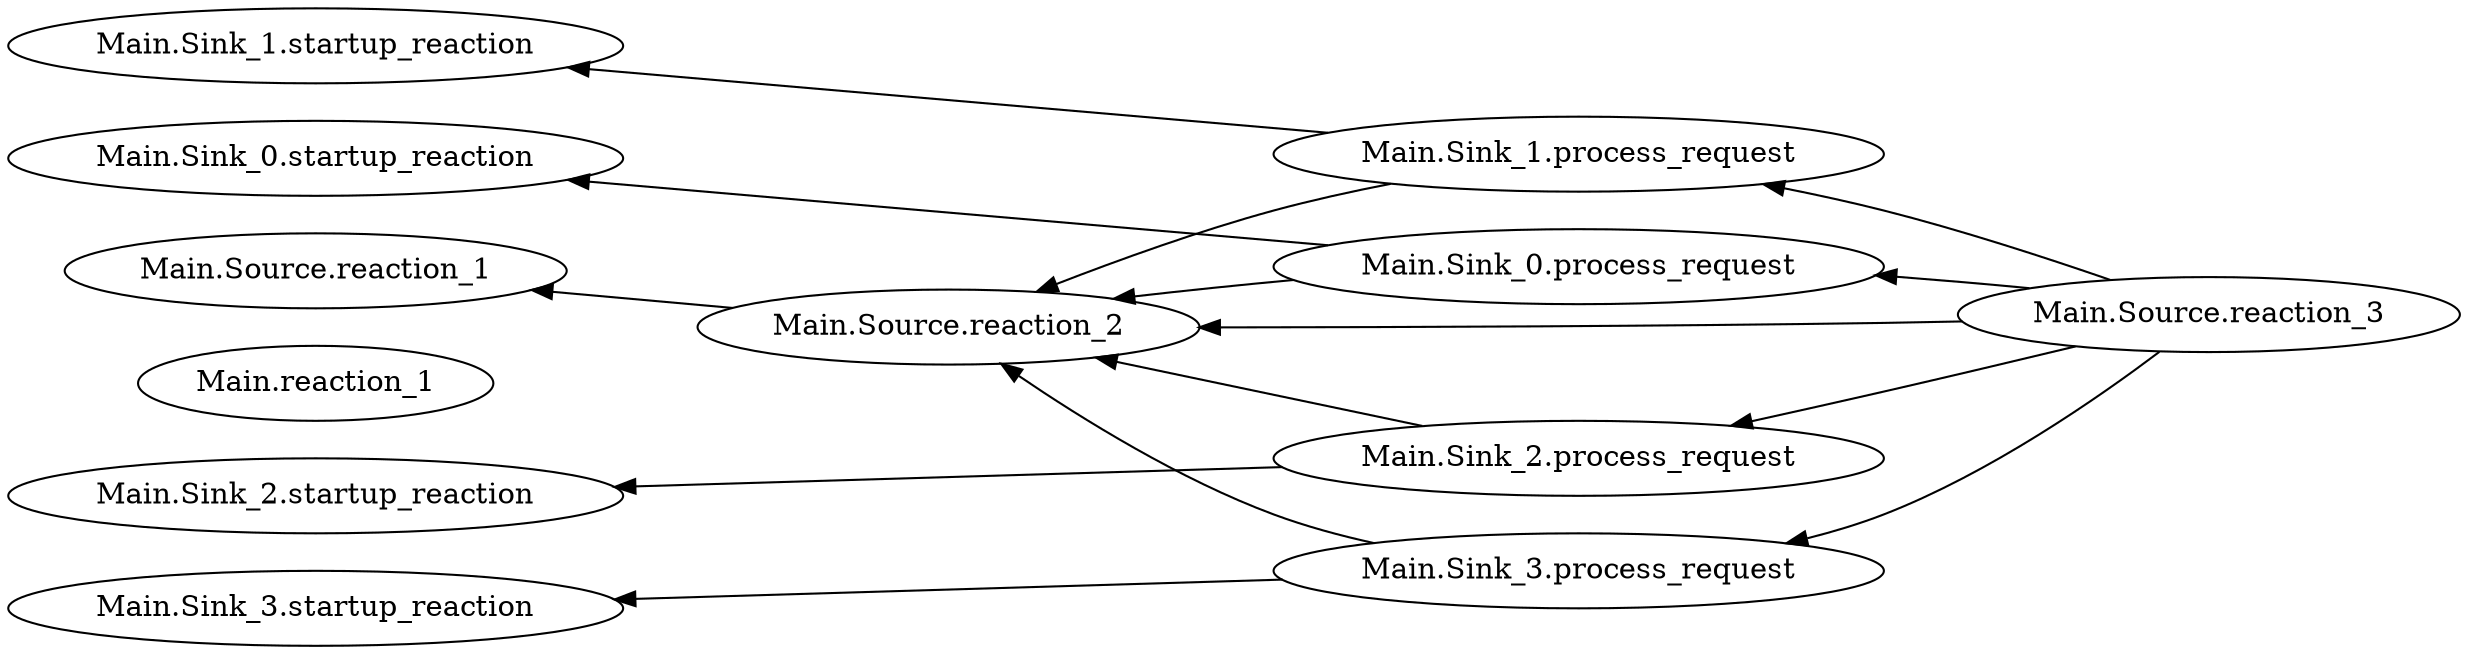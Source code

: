 digraph {
rankdir=LR;
subgraph {
rank=same;
Main_reaction_1 [label="Main.reaction_1"];
Main_Source_reaction_1 [label="Main.Source.reaction_1"];
Main_Sink_0_startup_reaction [label="Main.Sink_0.startup_reaction"];
Main_Sink_1_startup_reaction [label="Main.Sink_1.startup_reaction"];
Main_Sink_2_startup_reaction [label="Main.Sink_2.startup_reaction"];
Main_Sink_3_startup_reaction [label="Main.Sink_3.startup_reaction"];
}
subgraph {
rank=same;
Main_Source_reaction_2 [label="Main.Source.reaction_2"];
}
subgraph {
rank=same;
Main_Sink_0_process_request [label="Main.Sink_0.process_request"];
Main_Sink_1_process_request [label="Main.Sink_1.process_request"];
Main_Sink_2_process_request [label="Main.Sink_2.process_request"];
Main_Sink_3_process_request [label="Main.Sink_3.process_request"];
}
subgraph {
rank=same;
Main_Source_reaction_3 [label="Main.Source.reaction_3"];
}
Main_reaction_1 -> Main_Source_reaction_2 [style=invis];
Main_Source_reaction_2 -> Main_Sink_0_process_request [style=invis];
Main_Sink_0_process_request -> Main_Source_reaction_3 [style=invis];
Main_Source_reaction_3 -> Main_Sink_0_process_request
Main_Source_reaction_3 -> Main_Sink_1_process_request
Main_Source_reaction_3 -> Main_Sink_2_process_request
Main_Source_reaction_3 -> Main_Sink_3_process_request
Main_Source_reaction_2 -> Main_Source_reaction_1
Main_Source_reaction_3 -> Main_Source_reaction_2
Main_Sink_0_process_request -> Main_Source_reaction_2
Main_Sink_0_process_request -> Main_Sink_0_startup_reaction
Main_Sink_1_process_request -> Main_Source_reaction_2
Main_Sink_1_process_request -> Main_Sink_1_startup_reaction
Main_Sink_2_process_request -> Main_Source_reaction_2
Main_Sink_2_process_request -> Main_Sink_2_startup_reaction
Main_Sink_3_process_request -> Main_Source_reaction_2
Main_Sink_3_process_request -> Main_Sink_3_startup_reaction
}
